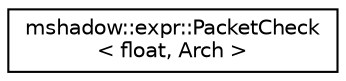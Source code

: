 digraph "Graphical Class Hierarchy"
{
 // LATEX_PDF_SIZE
  edge [fontname="Helvetica",fontsize="10",labelfontname="Helvetica",labelfontsize="10"];
  node [fontname="Helvetica",fontsize="10",shape=record];
  rankdir="LR";
  Node0 [label="mshadow::expr::PacketCheck\l\< float, Arch \>",height=0.2,width=0.4,color="black", fillcolor="white", style="filled",URL="$structmshadow_1_1expr_1_1PacketCheck_3_01float_00_01Arch_01_4.html",tooltip=" "];
}
